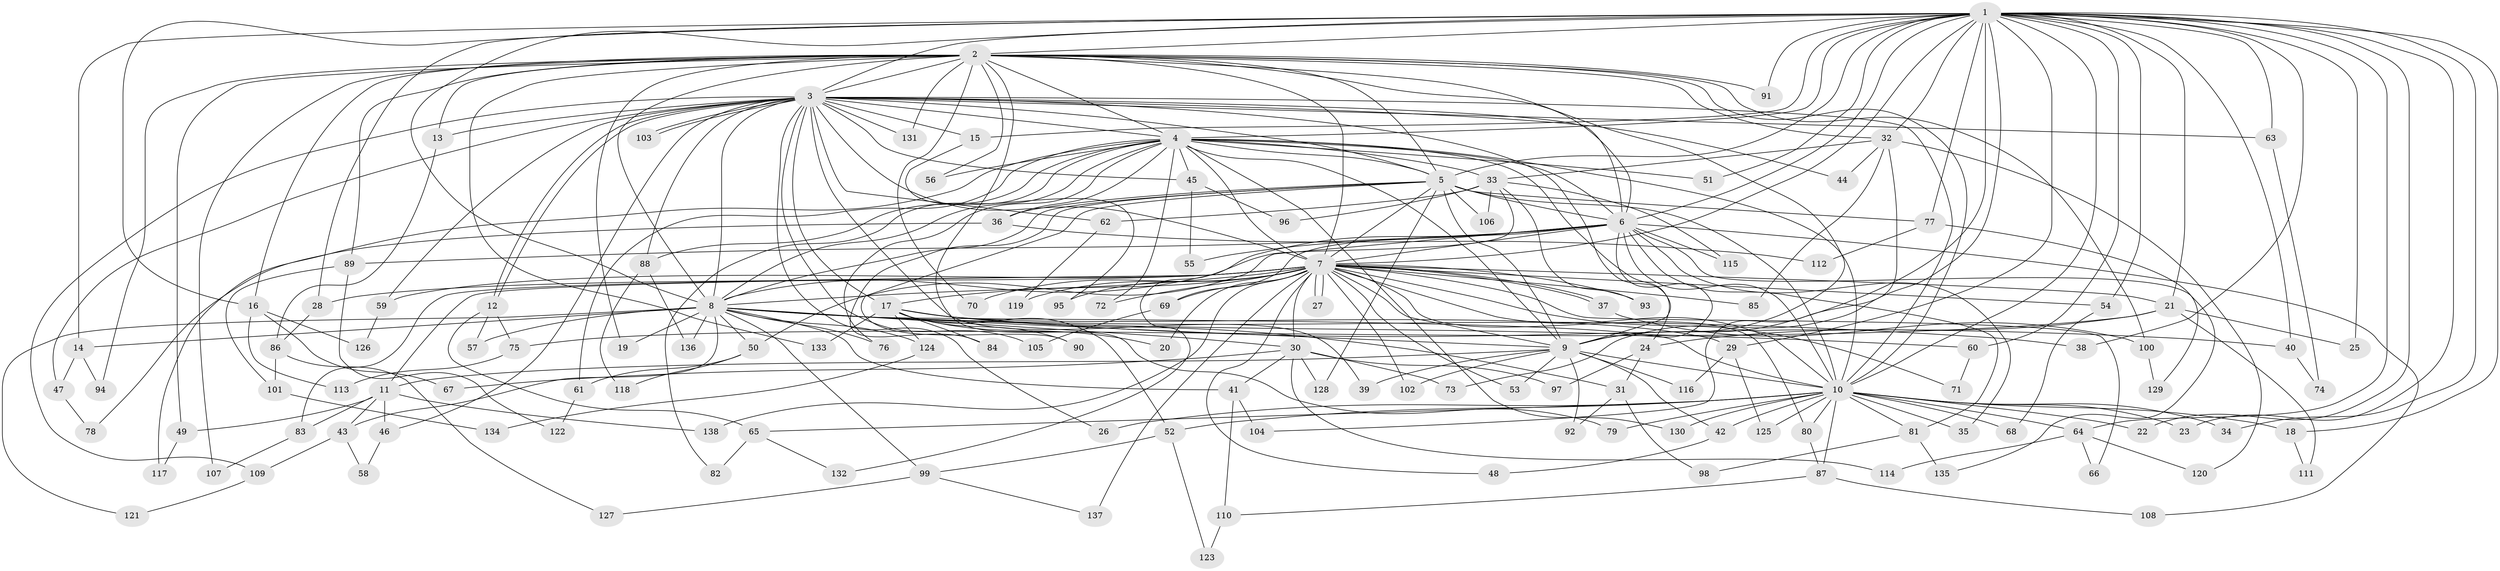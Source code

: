 // coarse degree distribution, {32: 0.012195121951219513, 27: 0.012195121951219513, 2: 0.5975609756097561, 1: 0.08536585365853659, 4: 0.07317073170731707, 9: 0.024390243902439025, 14: 0.012195121951219513, 3: 0.12195121951219512, 10: 0.024390243902439025, 37: 0.012195121951219513, 6: 0.012195121951219513, 5: 0.012195121951219513}
// Generated by graph-tools (version 1.1) at 2025/47/03/04/25 21:47:31]
// undirected, 138 vertices, 301 edges
graph export_dot {
graph [start="1"]
  node [color=gray90,style=filled];
  1;
  2;
  3;
  4;
  5;
  6;
  7;
  8;
  9;
  10;
  11;
  12;
  13;
  14;
  15;
  16;
  17;
  18;
  19;
  20;
  21;
  22;
  23;
  24;
  25;
  26;
  27;
  28;
  29;
  30;
  31;
  32;
  33;
  34;
  35;
  36;
  37;
  38;
  39;
  40;
  41;
  42;
  43;
  44;
  45;
  46;
  47;
  48;
  49;
  50;
  51;
  52;
  53;
  54;
  55;
  56;
  57;
  58;
  59;
  60;
  61;
  62;
  63;
  64;
  65;
  66;
  67;
  68;
  69;
  70;
  71;
  72;
  73;
  74;
  75;
  76;
  77;
  78;
  79;
  80;
  81;
  82;
  83;
  84;
  85;
  86;
  87;
  88;
  89;
  90;
  91;
  92;
  93;
  94;
  95;
  96;
  97;
  98;
  99;
  100;
  101;
  102;
  103;
  104;
  105;
  106;
  107;
  108;
  109;
  110;
  111;
  112;
  113;
  114;
  115;
  116;
  117;
  118;
  119;
  120;
  121;
  122;
  123;
  124;
  125;
  126;
  127;
  128;
  129;
  130;
  131;
  132;
  133;
  134;
  135;
  136;
  137;
  138;
  1 -- 2;
  1 -- 3;
  1 -- 4;
  1 -- 5;
  1 -- 6;
  1 -- 7;
  1 -- 8;
  1 -- 9;
  1 -- 10;
  1 -- 14;
  1 -- 15;
  1 -- 16;
  1 -- 18;
  1 -- 21;
  1 -- 22;
  1 -- 23;
  1 -- 25;
  1 -- 28;
  1 -- 29;
  1 -- 32;
  1 -- 34;
  1 -- 38;
  1 -- 40;
  1 -- 51;
  1 -- 54;
  1 -- 60;
  1 -- 63;
  1 -- 64;
  1 -- 73;
  1 -- 77;
  1 -- 91;
  2 -- 3;
  2 -- 4;
  2 -- 5;
  2 -- 6;
  2 -- 7;
  2 -- 8;
  2 -- 9;
  2 -- 10;
  2 -- 13;
  2 -- 16;
  2 -- 19;
  2 -- 32;
  2 -- 49;
  2 -- 56;
  2 -- 70;
  2 -- 79;
  2 -- 89;
  2 -- 91;
  2 -- 94;
  2 -- 100;
  2 -- 107;
  2 -- 131;
  2 -- 133;
  3 -- 4;
  3 -- 5;
  3 -- 6;
  3 -- 7;
  3 -- 8;
  3 -- 9;
  3 -- 10;
  3 -- 12;
  3 -- 12;
  3 -- 13;
  3 -- 15;
  3 -- 17;
  3 -- 26;
  3 -- 39;
  3 -- 44;
  3 -- 45;
  3 -- 46;
  3 -- 47;
  3 -- 59;
  3 -- 62;
  3 -- 63;
  3 -- 88;
  3 -- 103;
  3 -- 103;
  3 -- 105;
  3 -- 109;
  3 -- 131;
  4 -- 5;
  4 -- 6;
  4 -- 7;
  4 -- 8;
  4 -- 9;
  4 -- 10;
  4 -- 24;
  4 -- 33;
  4 -- 36;
  4 -- 45;
  4 -- 51;
  4 -- 56;
  4 -- 61;
  4 -- 72;
  4 -- 76;
  4 -- 82;
  4 -- 88;
  4 -- 117;
  4 -- 130;
  5 -- 6;
  5 -- 7;
  5 -- 8;
  5 -- 9;
  5 -- 10;
  5 -- 36;
  5 -- 77;
  5 -- 84;
  5 -- 90;
  5 -- 106;
  5 -- 128;
  6 -- 7;
  6 -- 8;
  6 -- 9;
  6 -- 10;
  6 -- 35;
  6 -- 50;
  6 -- 55;
  6 -- 69;
  6 -- 81;
  6 -- 89;
  6 -- 108;
  6 -- 115;
  6 -- 135;
  7 -- 8;
  7 -- 9;
  7 -- 10;
  7 -- 11;
  7 -- 17;
  7 -- 20;
  7 -- 21;
  7 -- 27;
  7 -- 27;
  7 -- 28;
  7 -- 30;
  7 -- 37;
  7 -- 37;
  7 -- 48;
  7 -- 53;
  7 -- 54;
  7 -- 59;
  7 -- 66;
  7 -- 69;
  7 -- 70;
  7 -- 71;
  7 -- 72;
  7 -- 80;
  7 -- 83;
  7 -- 85;
  7 -- 93;
  7 -- 95;
  7 -- 102;
  7 -- 119;
  7 -- 137;
  7 -- 138;
  8 -- 9;
  8 -- 10;
  8 -- 14;
  8 -- 19;
  8 -- 30;
  8 -- 38;
  8 -- 41;
  8 -- 43;
  8 -- 50;
  8 -- 57;
  8 -- 60;
  8 -- 76;
  8 -- 99;
  8 -- 121;
  8 -- 124;
  8 -- 136;
  9 -- 10;
  9 -- 11;
  9 -- 39;
  9 -- 42;
  9 -- 53;
  9 -- 92;
  9 -- 102;
  9 -- 116;
  10 -- 18;
  10 -- 22;
  10 -- 23;
  10 -- 26;
  10 -- 34;
  10 -- 35;
  10 -- 42;
  10 -- 52;
  10 -- 64;
  10 -- 65;
  10 -- 68;
  10 -- 79;
  10 -- 80;
  10 -- 81;
  10 -- 87;
  10 -- 125;
  10 -- 130;
  11 -- 43;
  11 -- 46;
  11 -- 49;
  11 -- 83;
  11 -- 138;
  12 -- 57;
  12 -- 65;
  12 -- 75;
  13 -- 86;
  14 -- 47;
  14 -- 94;
  15 -- 95;
  16 -- 67;
  16 -- 113;
  16 -- 126;
  17 -- 20;
  17 -- 29;
  17 -- 31;
  17 -- 40;
  17 -- 52;
  17 -- 84;
  17 -- 90;
  17 -- 124;
  17 -- 133;
  18 -- 111;
  21 -- 24;
  21 -- 25;
  21 -- 75;
  21 -- 111;
  24 -- 31;
  24 -- 97;
  28 -- 86;
  29 -- 116;
  29 -- 125;
  30 -- 41;
  30 -- 67;
  30 -- 73;
  30 -- 97;
  30 -- 114;
  30 -- 128;
  31 -- 92;
  31 -- 98;
  32 -- 33;
  32 -- 44;
  32 -- 85;
  32 -- 104;
  32 -- 120;
  33 -- 62;
  33 -- 93;
  33 -- 96;
  33 -- 106;
  33 -- 115;
  33 -- 132;
  36 -- 78;
  36 -- 112;
  37 -- 100;
  40 -- 74;
  41 -- 104;
  41 -- 110;
  42 -- 48;
  43 -- 58;
  43 -- 109;
  45 -- 55;
  45 -- 96;
  46 -- 58;
  47 -- 78;
  49 -- 117;
  50 -- 61;
  50 -- 118;
  52 -- 99;
  52 -- 123;
  54 -- 68;
  59 -- 126;
  60 -- 71;
  61 -- 122;
  62 -- 119;
  63 -- 74;
  64 -- 66;
  64 -- 114;
  64 -- 120;
  65 -- 82;
  65 -- 132;
  69 -- 105;
  75 -- 113;
  77 -- 112;
  77 -- 129;
  80 -- 87;
  81 -- 98;
  81 -- 135;
  83 -- 107;
  86 -- 101;
  86 -- 127;
  87 -- 108;
  87 -- 110;
  88 -- 118;
  88 -- 136;
  89 -- 101;
  89 -- 122;
  99 -- 127;
  99 -- 137;
  100 -- 129;
  101 -- 134;
  109 -- 121;
  110 -- 123;
  124 -- 134;
}
